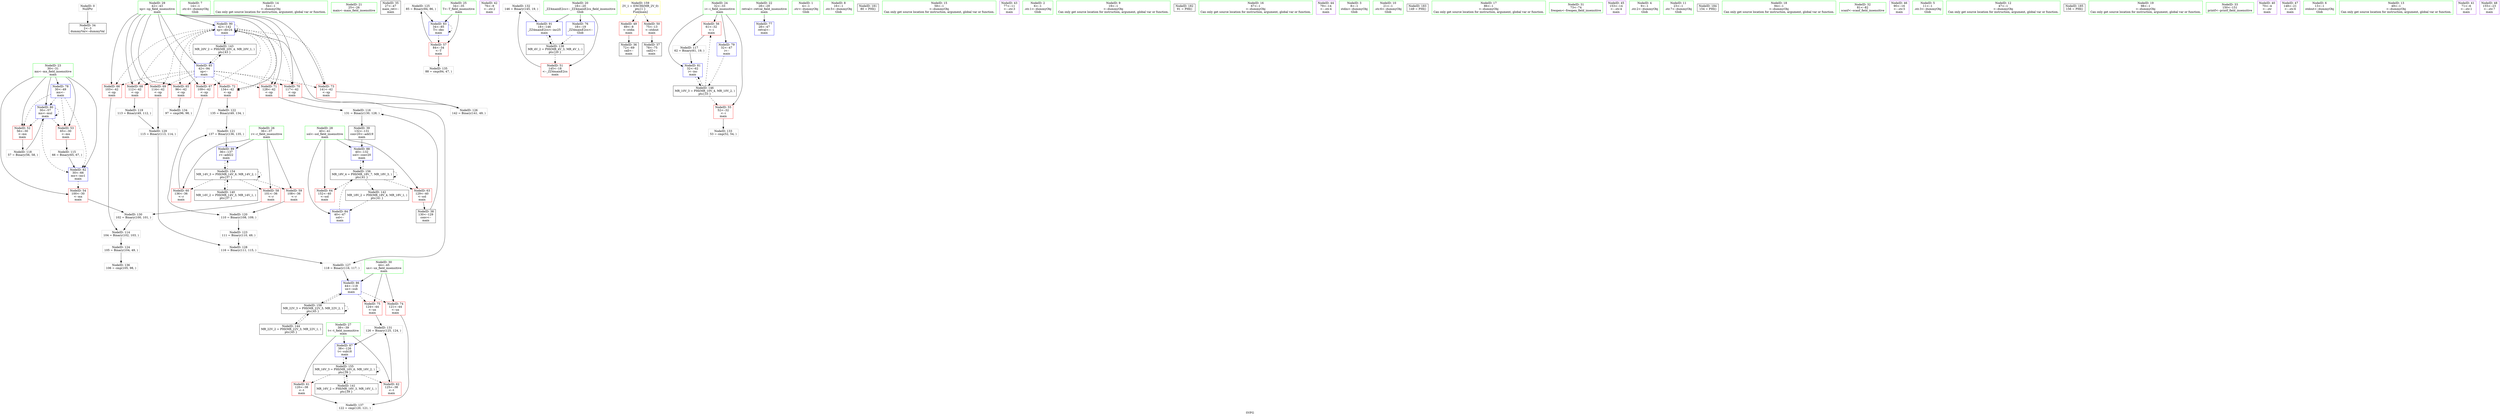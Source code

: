 digraph "SVFG" {
	label="SVFG";

	Node0x555a68d15d70 [shape=record,color=grey,label="{NodeID: 0\nNullPtr}"];
	Node0x555a68d15d70 -> Node0x555a68d2eee0[style=solid];
	Node0x555a68d32ce0 [shape=record,color=blue,label="{NodeID: 90\n42\<--142\nxp\<--div24\nmain\n}"];
	Node0x555a68d32ce0 -> Node0x555a68d31860[style=dashed];
	Node0x555a68d32ce0 -> Node0x555a68d31930[style=dashed];
	Node0x555a68d32ce0 -> Node0x555a68d31a00[style=dashed];
	Node0x555a68d32ce0 -> Node0x555a68d31ad0[style=dashed];
	Node0x555a68d32ce0 -> Node0x555a68d31ba0[style=dashed];
	Node0x555a68d32ce0 -> Node0x555a68d31c70[style=dashed];
	Node0x555a68d32ce0 -> Node0x555a68d31d40[style=dashed];
	Node0x555a68d32ce0 -> Node0x555a68d31e10[style=dashed];
	Node0x555a68d32ce0 -> Node0x555a68d31ee0[style=dashed];
	Node0x555a68d32ce0 -> Node0x555a68d32ce0[style=dashed];
	Node0x555a68d32ce0 -> Node0x555a68d3cf00[style=dashed];
	Node0x555a68d16110 [shape=record,color=green,label="{NodeID: 7\n14\<--1\n.str.4\<--dummyObj\nGlob }"];
	Node0x555a68d2d650 [shape=record,color=green,label="{NodeID: 14\n54\<--1\n\<--dummyObj\nCan only get source location for instruction, argument, global var or function.}"];
	Node0x555a68d2e390 [shape=record,color=green,label="{NodeID: 21\n25\<--26\nmain\<--main_field_insensitive\n}"];
	Node0x555a68d2e970 [shape=record,color=green,label="{NodeID: 28\n40\<--41\nsol\<--sol_field_insensitive\nmain\n}"];
	Node0x555a68d2e970 -> Node0x555a68d316c0[style=solid];
	Node0x555a68d2e970 -> Node0x555a68d31790[style=solid];
	Node0x555a68d2e970 -> Node0x555a68d32800[style=solid];
	Node0x555a68d2e970 -> Node0x555a68d32b40[style=solid];
	Node0x555a68d34d10 [shape=record,color=grey,label="{NodeID: 118\n57 = Binary(56, 58, )\n}"];
	Node0x555a68d34d10 -> Node0x555a68d324c0[style=solid];
	Node0x555a68d2efe0 [shape=record,color=black,label="{NodeID: 35\n27\<--47\nmain_ret\<--\nmain\n}"];
	Node0x555a68d35790 [shape=record,color=grey,label="{NodeID: 125\n85 = Binary(84, 86, )\n}"];
	Node0x555a68d35790 -> Node0x555a68d32730[style=solid];
	Node0x555a68d2f590 [shape=record,color=purple,label="{NodeID: 42\n76\<--9\n\<--.str.2\nmain\n}"];
	Node0x555a68d30740 [shape=record,color=grey,label="{NodeID: 132\n146 = Binary(145, 19, )\n}"];
	Node0x555a68d30740 -> Node0x555a68d32db0[style=solid];
	Node0x555a68d30b60 [shape=record,color=red,label="{NodeID: 49\n69\<--8\n\<--stdin\nmain\n}"];
	Node0x555a68d30b60 -> Node0x555a68d2f0b0[style=solid];
	Node0x555a68d31110 [shape=record,color=red,label="{NodeID: 56\n61\<--32\n\<--i\nmain\n}"];
	Node0x555a68d31110 -> Node0x555a68d34b90[style=solid];
	Node0x555a68d3de00 [shape=record,color=black,label="{NodeID: 146\nMR_10V_3 = PHI(MR_10V_4, MR_10V_2, )\npts\{33 \}\n}"];
	Node0x555a68d3de00 -> Node0x555a68d31040[style=dashed];
	Node0x555a68d3de00 -> Node0x555a68d31110[style=dashed];
	Node0x555a68d3de00 -> Node0x555a68d32590[style=dashed];
	Node0x555a68d316c0 [shape=record,color=red,label="{NodeID: 63\n129\<--40\n\<--sol\nmain\n}"];
	Node0x555a68d316c0 -> Node0x555a68d2f250[style=solid];
	Node0x555a68d31c70 [shape=record,color=red,label="{NodeID: 70\n117\<--42\n\<--xp\nmain\n}"];
	Node0x555a68d31c70 -> Node0x555a68d35a90[style=solid];
	Node0x555a68d32250 [shape=record,color=blue,label="{NodeID: 77\n28\<--47\nretval\<--\nmain\n}"];
	Node0x555a68d32800 [shape=record,color=blue,label="{NodeID: 84\n40\<--47\nsol\<--\nmain\n}"];
	Node0x555a68d32800 -> Node0x555a68d41000[style=dashed];
	Node0x555a68d14e00 [shape=record,color=green,label="{NodeID: 1\n4\<--1\n.str\<--dummyObj\nGlob }"];
	Node0x555a68d32db0 [shape=record,color=blue,label="{NodeID: 91\n18\<--146\n_ZZ4mainE2cs\<--inc25\nmain\n}"];
	Node0x555a68d32db0 -> Node0x555a68d3b600[style=dashed];
	Node0x555a68d161a0 [shape=record,color=green,label="{NodeID: 8\n16\<--1\n.str.5\<--dummyObj\nGlob }"];
	Node0x555a68b8f870 [shape=record,color=black,label="{NodeID: 181\n80 = PHI()\n}"];
	Node0x555a68d2d720 [shape=record,color=green,label="{NodeID: 15\n58\<--1\n\<--dummyObj\nCan only get source location for instruction, argument, global var or function.}"];
	Node0x555a68d2e490 [shape=record,color=green,label="{NodeID: 22\n28\<--29\nretval\<--retval_field_insensitive\nmain\n}"];
	Node0x555a68d2e490 -> Node0x555a68d32250[style=solid];
	Node0x555a68d2ea40 [shape=record,color=green,label="{NodeID: 29\n42\<--43\nxp\<--xp_field_insensitive\nmain\n}"];
	Node0x555a68d2ea40 -> Node0x555a68d31860[style=solid];
	Node0x555a68d2ea40 -> Node0x555a68d31930[style=solid];
	Node0x555a68d2ea40 -> Node0x555a68d31a00[style=solid];
	Node0x555a68d2ea40 -> Node0x555a68d31ad0[style=solid];
	Node0x555a68d2ea40 -> Node0x555a68d31ba0[style=solid];
	Node0x555a68d2ea40 -> Node0x555a68d31c70[style=solid];
	Node0x555a68d2ea40 -> Node0x555a68d31d40[style=solid];
	Node0x555a68d2ea40 -> Node0x555a68d31e10[style=solid];
	Node0x555a68d2ea40 -> Node0x555a68d31ee0[style=solid];
	Node0x555a68d2ea40 -> Node0x555a68d328d0[style=solid];
	Node0x555a68d2ea40 -> Node0x555a68d32ce0[style=solid];
	Node0x555a68d34e90 [shape=record,color=grey,label="{NodeID: 119\n113 = Binary(49, 112, )\n}"];
	Node0x555a68d34e90 -> Node0x555a68d302c0[style=solid];
	Node0x555a68d2f0b0 [shape=record,color=black,label="{NodeID: 36\n72\<--69\ncall\<--\nmain\n}"];
	Node0x555a68d35910 [shape=record,color=grey,label="{NodeID: 126\n142 = Binary(141, 49, )\n}"];
	Node0x555a68d35910 -> Node0x555a68d32ce0[style=solid];
	Node0x555a68d2f660 [shape=record,color=purple,label="{NodeID: 43\n77\<--11\n\<--.str.3\nmain\n}"];
	Node0x555a68d308c0 [shape=record,color=grey,label="{NodeID: 133\n53 = cmp(52, 54, )\n}"];
	Node0x555a68d30c30 [shape=record,color=red,label="{NodeID: 50\n75\<--13\n\<--stdout\nmain\n}"];
	Node0x555a68d30c30 -> Node0x555a68d2f180[style=solid];
	Node0x555a68d3c000 [shape=record,color=black,label="{NodeID: 140\nMR_14V_2 = PHI(MR_14V_3, MR_14V_1, )\npts\{37 \}\n}"];
	Node0x555a68d3c000 -> Node0x555a68d40600[style=dashed];
	Node0x555a68d311e0 [shape=record,color=red,label="{NodeID: 57\n84\<--34\n\<--T\nmain\n}"];
	Node0x555a68d311e0 -> Node0x555a68d35790[style=solid];
	Node0x555a68d311e0 -> Node0x555a68d36ea0[style=solid];
	Node0x555a68d31790 [shape=record,color=red,label="{NodeID: 64\n152\<--40\n\<--sol\nmain\n}"];
	Node0x555a68d40600 [shape=record,color=black,label="{NodeID: 154\nMR_14V_3 = PHI(MR_14V_6, MR_14V_2, )\npts\{37 \}\n}"];
	Node0x555a68d40600 -> Node0x555a68d312b0[style=dashed];
	Node0x555a68d40600 -> Node0x555a68d31380[style=dashed];
	Node0x555a68d40600 -> Node0x555a68d31450[style=dashed];
	Node0x555a68d40600 -> Node0x555a68d32c10[style=dashed];
	Node0x555a68d40600 -> Node0x555a68d3c000[style=dashed];
	Node0x555a68d40600 -> Node0x555a68d40600[style=dashed];
	Node0x555a68d31d40 [shape=record,color=red,label="{NodeID: 71\n128\<--42\n\<--xp\nmain\n}"];
	Node0x555a68d31d40 -> Node0x555a68d34a10[style=solid];
	Node0x555a68d32320 [shape=record,color=blue,label="{NodeID: 78\n30\<--49\nmx\<--\nmain\n}"];
	Node0x555a68d32320 -> Node0x555a68d30dd0[style=dashed];
	Node0x555a68d32320 -> Node0x555a68d30ea0[style=dashed];
	Node0x555a68d32320 -> Node0x555a68d324c0[style=dashed];
	Node0x555a68d32320 -> Node0x555a68d32660[style=dashed];
	Node0x555a68d328d0 [shape=record,color=blue,label="{NodeID: 85\n42\<--94\nxp\<--\nmain\n}"];
	Node0x555a68d328d0 -> Node0x555a68d31860[style=dashed];
	Node0x555a68d328d0 -> Node0x555a68d31930[style=dashed];
	Node0x555a68d328d0 -> Node0x555a68d31a00[style=dashed];
	Node0x555a68d328d0 -> Node0x555a68d31ad0[style=dashed];
	Node0x555a68d328d0 -> Node0x555a68d31ba0[style=dashed];
	Node0x555a68d328d0 -> Node0x555a68d31c70[style=dashed];
	Node0x555a68d328d0 -> Node0x555a68d31d40[style=dashed];
	Node0x555a68d328d0 -> Node0x555a68d31e10[style=dashed];
	Node0x555a68d328d0 -> Node0x555a68d31ee0[style=dashed];
	Node0x555a68d328d0 -> Node0x555a68d32ce0[style=dashed];
	Node0x555a68d328d0 -> Node0x555a68d3cf00[style=dashed];
	Node0x555a68d2d310 [shape=record,color=green,label="{NodeID: 2\n6\<--1\n.str.1\<--dummyObj\nGlob }"];
	Node0x555a68d15e00 [shape=record,color=green,label="{NodeID: 9\n19\<--1\n\<--dummyObj\nCan only get source location for instruction, argument, global var or function.}"];
	Node0x555a68d4b7a0 [shape=record,color=black,label="{NodeID: 182\n91 = PHI()\n}"];
	Node0x555a68d2d7f0 [shape=record,color=green,label="{NodeID: 16\n67\<--1\n\<--dummyObj\nCan only get source location for instruction, argument, global var or function.}"];
	Node0x555a68d2e560 [shape=record,color=green,label="{NodeID: 23\n30\<--31\nmx\<--mx_field_insensitive\nmain\n}"];
	Node0x555a68d2e560 -> Node0x555a68d30dd0[style=solid];
	Node0x555a68d2e560 -> Node0x555a68d30ea0[style=solid];
	Node0x555a68d2e560 -> Node0x555a68d30f70[style=solid];
	Node0x555a68d2e560 -> Node0x555a68d32320[style=solid];
	Node0x555a68d2e560 -> Node0x555a68d324c0[style=solid];
	Node0x555a68d2e560 -> Node0x555a68d32660[style=solid];
	Node0x555a68d2eb10 [shape=record,color=green,label="{NodeID: 30\n44\<--45\nux\<--ux_field_insensitive\nmain\n}"];
	Node0x555a68d2eb10 -> Node0x555a68d31fb0[style=solid];
	Node0x555a68d2eb10 -> Node0x555a68d32080[style=solid];
	Node0x555a68d2eb10 -> Node0x555a68d329a0[style=solid];
	Node0x555a68d35010 [shape=record,color=grey,label="{NodeID: 120\n110 = Binary(108, 109, )\n}"];
	Node0x555a68d35010 -> Node0x555a68d35490[style=solid];
	Node0x555a68d2f180 [shape=record,color=black,label="{NodeID: 37\n78\<--75\ncall2\<--\nmain\n}"];
	Node0x555a68d35a90 [shape=record,color=grey,label="{NodeID: 127\n118 = Binary(116, 117, )\n}"];
	Node0x555a68d35a90 -> Node0x555a68d329a0[style=solid];
	Node0x555a68d2f730 [shape=record,color=purple,label="{NodeID: 44\n79\<--14\n\<--.str.4\nmain\n}"];
	Node0x555a68d36d60 [shape=record,color=grey,label="{NodeID: 134\n97 = cmp(96, 98, )\n}"];
	Node0x555a68d30d00 [shape=record,color=red,label="{NodeID: 51\n145\<--18\n\<--_ZZ4mainE2cs\nmain\n}"];
	Node0x555a68d30d00 -> Node0x555a68d30740[style=solid];
	Node0x555a68d3c500 [shape=record,color=black,label="{NodeID: 141\nMR_16V_2 = PHI(MR_16V_3, MR_16V_1, )\npts\{39 \}\n}"];
	Node0x555a68d3c500 -> Node0x555a68d40b00[style=dashed];
	Node0x555a68d312b0 [shape=record,color=red,label="{NodeID: 58\n101\<--36\n\<--r\nmain\n}"];
	Node0x555a68d312b0 -> Node0x555a68d30440[style=solid];
	Node0x555a68d31860 [shape=record,color=red,label="{NodeID: 65\n96\<--42\n\<--xp\nmain\n}"];
	Node0x555a68d31860 -> Node0x555a68d36d60[style=solid];
	Node0x555a68d40b00 [shape=record,color=black,label="{NodeID: 155\nMR_16V_3 = PHI(MR_16V_6, MR_16V_2, )\npts\{39 \}\n}"];
	Node0x555a68d40b00 -> Node0x555a68d31520[style=dashed];
	Node0x555a68d40b00 -> Node0x555a68d315f0[style=dashed];
	Node0x555a68d40b00 -> Node0x555a68d32a70[style=dashed];
	Node0x555a68d40b00 -> Node0x555a68d3c500[style=dashed];
	Node0x555a68d40b00 -> Node0x555a68d40b00[style=dashed];
	Node0x555a68d31e10 [shape=record,color=red,label="{NodeID: 72\n134\<--42\n\<--xp\nmain\n}"];
	Node0x555a68d31e10 -> Node0x555a68d35310[style=solid];
	Node0x555a68d323f0 [shape=record,color=blue,label="{NodeID: 79\n32\<--47\ni\<--\nmain\n}"];
	Node0x555a68d323f0 -> Node0x555a68d3de00[style=dashed];
	Node0x555a68d329a0 [shape=record,color=blue,label="{NodeID: 86\n44\<--118\nux\<--sub\nmain\n}"];
	Node0x555a68d329a0 -> Node0x555a68d31fb0[style=dashed];
	Node0x555a68d329a0 -> Node0x555a68d32080[style=dashed];
	Node0x555a68d329a0 -> Node0x555a68d41a00[style=dashed];
	Node0x555a68d2d3a0 [shape=record,color=green,label="{NodeID: 3\n8\<--1\nstdin\<--dummyObj\nGlob }"];
	Node0x555a68d15e90 [shape=record,color=green,label="{NodeID: 10\n21\<--1\n.str.6\<--dummyObj\nGlob }"];
	Node0x555a68d4b8a0 [shape=record,color=black,label="{NodeID: 183\n149 = PHI()\n}"];
	Node0x555a68d2e040 [shape=record,color=green,label="{NodeID: 17\n86\<--1\n\<--dummyObj\nCan only get source location for instruction, argument, global var or function.}"];
	Node0x555a68d2e630 [shape=record,color=green,label="{NodeID: 24\n32\<--33\ni\<--i_field_insensitive\nmain\n}"];
	Node0x555a68d2e630 -> Node0x555a68d31040[style=solid];
	Node0x555a68d2e630 -> Node0x555a68d31110[style=solid];
	Node0x555a68d2e630 -> Node0x555a68d323f0[style=solid];
	Node0x555a68d2e630 -> Node0x555a68d32590[style=solid];
	Node0x555a68d34710 [shape=record,color=grey,label="{NodeID: 114\n104 = Binary(102, 103, )\n}"];
	Node0x555a68d34710 -> Node0x555a68d35610[style=solid];
	Node0x555a68d2ebe0 [shape=record,color=green,label="{NodeID: 31\n73\<--74\nfreopen\<--freopen_field_insensitive\n}"];
	Node0x555a68d35190 [shape=record,color=grey,label="{NodeID: 121\n137 = Binary(136, 135, )\n}"];
	Node0x555a68d35190 -> Node0x555a68d32c10[style=solid];
	Node0x555a68d2f250 [shape=record,color=black,label="{NodeID: 38\n130\<--129\nconv\<--\nmain\n}"];
	Node0x555a68d2f250 -> Node0x555a68d34a10[style=solid];
	Node0x555a68d35c10 [shape=record,color=grey,label="{NodeID: 128\n116 = Binary(111, 115, )\n}"];
	Node0x555a68d35c10 -> Node0x555a68d35a90[style=solid];
	Node0x555a68d2f800 [shape=record,color=purple,label="{NodeID: 45\n153\<--14\n\<--.str.4\nmain\n}"];
	Node0x555a68d36ea0 [shape=record,color=grey,label="{NodeID: 135\n88 = cmp(84, 47, )\n}"];
	Node0x555a68d30dd0 [shape=record,color=red,label="{NodeID: 52\n56\<--30\n\<--mx\nmain\n}"];
	Node0x555a68d30dd0 -> Node0x555a68d34d10[style=solid];
	Node0x555a68d3ca00 [shape=record,color=black,label="{NodeID: 142\nMR_18V_2 = PHI(MR_18V_4, MR_18V_1, )\npts\{41 \}\n}"];
	Node0x555a68d3ca00 -> Node0x555a68d32800[style=dashed];
	Node0x555a68d31380 [shape=record,color=red,label="{NodeID: 59\n108\<--36\n\<--r\nmain\n}"];
	Node0x555a68d31380 -> Node0x555a68d35010[style=solid];
	Node0x555a68d31930 [shape=record,color=red,label="{NodeID: 66\n103\<--42\n\<--xp\nmain\n}"];
	Node0x555a68d31930 -> Node0x555a68d34710[style=solid];
	Node0x555a68d41000 [shape=record,color=black,label="{NodeID: 156\nMR_18V_4 = PHI(MR_18V_7, MR_18V_3, )\npts\{41 \}\n}"];
	Node0x555a68d41000 -> Node0x555a68d316c0[style=dashed];
	Node0x555a68d41000 -> Node0x555a68d31790[style=dashed];
	Node0x555a68d41000 -> Node0x555a68d32b40[style=dashed];
	Node0x555a68d41000 -> Node0x555a68d3ca00[style=dashed];
	Node0x555a68d41000 -> Node0x555a68d41000[style=dashed];
	Node0x555a68d31ee0 [shape=record,color=red,label="{NodeID: 73\n141\<--42\n\<--xp\nmain\n}"];
	Node0x555a68d31ee0 -> Node0x555a68d35910[style=solid];
	Node0x555a68d324c0 [shape=record,color=blue,label="{NodeID: 80\n30\<--57\nmx\<--mul\nmain\n}"];
	Node0x555a68d324c0 -> Node0x555a68d30dd0[style=dashed];
	Node0x555a68d324c0 -> Node0x555a68d30ea0[style=dashed];
	Node0x555a68d324c0 -> Node0x555a68d324c0[style=dashed];
	Node0x555a68d324c0 -> Node0x555a68d32660[style=dashed];
	Node0x555a68d32a70 [shape=record,color=blue,label="{NodeID: 87\n38\<--126\nt\<--sub18\nmain\n}"];
	Node0x555a68d32a70 -> Node0x555a68d40b00[style=dashed];
	Node0x555a68d14ae0 [shape=record,color=green,label="{NodeID: 4\n9\<--1\n.str.2\<--dummyObj\nGlob }"];
	Node0x555a68d15f60 [shape=record,color=green,label="{NodeID: 11\n23\<--1\n.str.7\<--dummyObj\nGlob }"];
	Node0x555a68d4b9a0 [shape=record,color=black,label="{NodeID: 184\n154 = PHI()\n}"];
	Node0x555a68d2e0d0 [shape=record,color=green,label="{NodeID: 18\n94\<--1\n\<--dummyObj\nCan only get source location for instruction, argument, global var or function.}"];
	Node0x555a68d2e700 [shape=record,color=green,label="{NodeID: 25\n34\<--35\nT\<--T_field_insensitive\nmain\n}"];
	Node0x555a68d2e700 -> Node0x555a68d311e0[style=solid];
	Node0x555a68d2e700 -> Node0x555a68d32730[style=solid];
	Node0x555a68d34890 [shape=record,color=grey,label="{NodeID: 115\n66 = Binary(65, 67, )\n}"];
	Node0x555a68d34890 -> Node0x555a68d32660[style=solid];
	Node0x555a68d2ece0 [shape=record,color=green,label="{NodeID: 32\n81\<--82\nscanf\<--scanf_field_insensitive\n}"];
	Node0x555a68d35310 [shape=record,color=grey,label="{NodeID: 122\n135 = Binary(49, 134, )\n}"];
	Node0x555a68d35310 -> Node0x555a68d35190[style=solid];
	Node0x555a68d2f320 [shape=record,color=black,label="{NodeID: 39\n132\<--131\nconv20\<--add19\nmain\n}"];
	Node0x555a68d2f320 -> Node0x555a68d32b40[style=solid];
	Node0x555a68d302c0 [shape=record,color=grey,label="{NodeID: 129\n115 = Binary(113, 114, )\n}"];
	Node0x555a68d302c0 -> Node0x555a68d35c10[style=solid];
	Node0x555a68d2f8d0 [shape=record,color=purple,label="{NodeID: 46\n90\<--16\n\<--.str.5\nmain\n}"];
	Node0x555a68d37020 [shape=record,color=grey,label="{NodeID: 136\n106 = cmp(105, 98, )\n}"];
	Node0x555a68d30ea0 [shape=record,color=red,label="{NodeID: 53\n65\<--30\n\<--mx\nmain\n}"];
	Node0x555a68d30ea0 -> Node0x555a68d34890[style=solid];
	Node0x555a68d3cf00 [shape=record,color=black,label="{NodeID: 143\nMR_20V_2 = PHI(MR_20V_4, MR_20V_1, )\npts\{43 \}\n}"];
	Node0x555a68d3cf00 -> Node0x555a68d328d0[style=dashed];
	Node0x555a68d31450 [shape=record,color=red,label="{NodeID: 60\n136\<--36\n\<--r\nmain\n}"];
	Node0x555a68d31450 -> Node0x555a68d35190[style=solid];
	Node0x555a68d31a00 [shape=record,color=red,label="{NodeID: 67\n109\<--42\n\<--xp\nmain\n}"];
	Node0x555a68d31a00 -> Node0x555a68d35010[style=solid];
	Node0x555a68d31fb0 [shape=record,color=red,label="{NodeID: 74\n121\<--44\n\<--ux\nmain\n}"];
	Node0x555a68d31fb0 -> Node0x555a68d371a0[style=solid];
	Node0x555a68d32590 [shape=record,color=blue,label="{NodeID: 81\n32\<--62\ni\<--inc\nmain\n}"];
	Node0x555a68d32590 -> Node0x555a68d3de00[style=dashed];
	Node0x555a68d32b40 [shape=record,color=blue,label="{NodeID: 88\n40\<--132\nsol\<--conv20\nmain\n}"];
	Node0x555a68d32b40 -> Node0x555a68d41000[style=dashed];
	Node0x555a68d14b70 [shape=record,color=green,label="{NodeID: 5\n11\<--1\n.str.3\<--dummyObj\nGlob }"];
	Node0x555a68d151f0 [shape=record,color=green,label="{NodeID: 12\n47\<--1\n\<--dummyObj\nCan only get source location for instruction, argument, global var or function.}"];
	Node0x555a68d4baa0 [shape=record,color=black,label="{NodeID: 185\n156 = PHI()\n}"];
	Node0x555a68d2e190 [shape=record,color=green,label="{NodeID: 19\n98\<--1\n\<--dummyObj\nCan only get source location for instruction, argument, global var or function.}"];
	Node0x555a68d2e7d0 [shape=record,color=green,label="{NodeID: 26\n36\<--37\nr\<--r_field_insensitive\nmain\n}"];
	Node0x555a68d2e7d0 -> Node0x555a68d312b0[style=solid];
	Node0x555a68d2e7d0 -> Node0x555a68d31380[style=solid];
	Node0x555a68d2e7d0 -> Node0x555a68d31450[style=solid];
	Node0x555a68d2e7d0 -> Node0x555a68d32c10[style=solid];
	Node0x555a68d34a10 [shape=record,color=grey,label="{NodeID: 116\n131 = Binary(130, 128, )\n}"];
	Node0x555a68d34a10 -> Node0x555a68d2f320[style=solid];
	Node0x555a68d2ede0 [shape=record,color=green,label="{NodeID: 33\n150\<--151\nprintf\<--printf_field_insensitive\n}"];
	Node0x555a68d35490 [shape=record,color=grey,label="{NodeID: 123\n111 = Binary(110, 49, )\n}"];
	Node0x555a68d35490 -> Node0x555a68d35c10[style=solid];
	Node0x555a68d2f3f0 [shape=record,color=purple,label="{NodeID: 40\n70\<--4\n\<--.str\nmain\n}"];
	Node0x555a68d30440 [shape=record,color=grey,label="{NodeID: 130\n102 = Binary(100, 101, )\n}"];
	Node0x555a68d30440 -> Node0x555a68d34710[style=solid];
	Node0x555a68d2f9a0 [shape=record,color=purple,label="{NodeID: 47\n148\<--21\n\<--.str.6\nmain\n}"];
	Node0x555a68d371a0 [shape=record,color=grey,label="{NodeID: 137\n122 = cmp(120, 121, )\n}"];
	Node0x555a68d30f70 [shape=record,color=red,label="{NodeID: 54\n100\<--30\n\<--mx\nmain\n}"];
	Node0x555a68d30f70 -> Node0x555a68d30440[style=solid];
	Node0x555a68d3d400 [shape=record,color=black,label="{NodeID: 144\nMR_22V_2 = PHI(MR_22V_3, MR_22V_1, )\npts\{45 \}\n}"];
	Node0x555a68d3d400 -> Node0x555a68d41a00[style=dashed];
	Node0x555a68d31520 [shape=record,color=red,label="{NodeID: 61\n120\<--38\n\<--t\nmain\n}"];
	Node0x555a68d31520 -> Node0x555a68d371a0[style=solid];
	Node0x555a68d31ad0 [shape=record,color=red,label="{NodeID: 68\n112\<--42\n\<--xp\nmain\n}"];
	Node0x555a68d31ad0 -> Node0x555a68d34e90[style=solid];
	Node0x555a68d41a00 [shape=record,color=black,label="{NodeID: 158\nMR_22V_3 = PHI(MR_22V_5, MR_22V_2, )\npts\{45 \}\n}"];
	Node0x555a68d41a00 -> Node0x555a68d329a0[style=dashed];
	Node0x555a68d41a00 -> Node0x555a68d3d400[style=dashed];
	Node0x555a68d41a00 -> Node0x555a68d41a00[style=dashed];
	Node0x555a68d32080 [shape=record,color=red,label="{NodeID: 75\n124\<--44\n\<--ux\nmain\n}"];
	Node0x555a68d32080 -> Node0x555a68d305c0[style=solid];
	Node0x555a68d32660 [shape=record,color=blue,label="{NodeID: 82\n30\<--66\nmx\<--inc1\nmain\n}"];
	Node0x555a68d32660 -> Node0x555a68d30f70[style=dashed];
	Node0x555a68d32c10 [shape=record,color=blue,label="{NodeID: 89\n36\<--137\nr\<--add22\nmain\n}"];
	Node0x555a68d32c10 -> Node0x555a68d40600[style=dashed];
	Node0x555a68d16080 [shape=record,color=green,label="{NodeID: 6\n13\<--1\nstdout\<--dummyObj\nGlob }"];
	Node0x555a68d152c0 [shape=record,color=green,label="{NodeID: 13\n49\<--1\n\<--dummyObj\nCan only get source location for instruction, argument, global var or function.}"];
	Node0x555a68d2e290 [shape=record,color=green,label="{NodeID: 20\n18\<--20\n_ZZ4mainE2cs\<--_ZZ4mainE2cs_field_insensitive\nGlob }"];
	Node0x555a68d2e290 -> Node0x555a68d30d00[style=solid];
	Node0x555a68d2e290 -> Node0x555a68d32150[style=solid];
	Node0x555a68d2e290 -> Node0x555a68d32db0[style=solid];
	Node0x555a68d2e8a0 [shape=record,color=green,label="{NodeID: 27\n38\<--39\nt\<--t_field_insensitive\nmain\n}"];
	Node0x555a68d2e8a0 -> Node0x555a68d31520[style=solid];
	Node0x555a68d2e8a0 -> Node0x555a68d315f0[style=solid];
	Node0x555a68d2e8a0 -> Node0x555a68d32a70[style=solid];
	Node0x555a68d34b90 [shape=record,color=grey,label="{NodeID: 117\n62 = Binary(61, 19, )\n}"];
	Node0x555a68d34b90 -> Node0x555a68d32590[style=solid];
	Node0x555a68d2eee0 [shape=record,color=black,label="{NodeID: 34\n2\<--3\ndummyVal\<--dummyVal\n}"];
	Node0x555a68d35610 [shape=record,color=grey,label="{NodeID: 124\n105 = Binary(104, 49, )\n}"];
	Node0x555a68d35610 -> Node0x555a68d37020[style=solid];
	Node0x555a68d2f4c0 [shape=record,color=purple,label="{NodeID: 41\n71\<--6\n\<--.str.1\nmain\n}"];
	Node0x555a68d305c0 [shape=record,color=grey,label="{NodeID: 131\n126 = Binary(125, 124, )\n}"];
	Node0x555a68d305c0 -> Node0x555a68d32a70[style=solid];
	Node0x555a68d30a90 [shape=record,color=purple,label="{NodeID: 48\n155\<--23\n\<--.str.7\nmain\n}"];
	Node0x555a68d3b600 [shape=record,color=black,label="{NodeID: 138\nMR_4V_2 = PHI(MR_4V_3, MR_4V_1, )\npts\{20 \}\n}"];
	Node0x555a68d3b600 -> Node0x555a68d30d00[style=dashed];
	Node0x555a68d3b600 -> Node0x555a68d32db0[style=dashed];
	Node0x555a68d31040 [shape=record,color=red,label="{NodeID: 55\n52\<--32\n\<--i\nmain\n}"];
	Node0x555a68d31040 -> Node0x555a68d308c0[style=solid];
	Node0x555a68d315f0 [shape=record,color=red,label="{NodeID: 62\n125\<--38\n\<--t\nmain\n}"];
	Node0x555a68d315f0 -> Node0x555a68d305c0[style=solid];
	Node0x555a68d31ba0 [shape=record,color=red,label="{NodeID: 69\n114\<--42\n\<--xp\nmain\n}"];
	Node0x555a68d31ba0 -> Node0x555a68d302c0[style=solid];
	Node0x555a68d41f00 [shape=record,color=yellow,style=double,label="{NodeID: 159\n2V_1 = ENCHI(MR_2V_0)\npts\{1 \}\nFun[main]}"];
	Node0x555a68d41f00 -> Node0x555a68d30b60[style=dashed];
	Node0x555a68d41f00 -> Node0x555a68d30c30[style=dashed];
	Node0x555a68d32150 [shape=record,color=blue,label="{NodeID: 76\n18\<--19\n_ZZ4mainE2cs\<--\nGlob }"];
	Node0x555a68d32150 -> Node0x555a68d3b600[style=dashed];
	Node0x555a68d32730 [shape=record,color=blue,label="{NodeID: 83\n34\<--85\nT\<--dec\nmain\n}"];
	Node0x555a68d32730 -> Node0x555a68d311e0[style=dashed];
	Node0x555a68d32730 -> Node0x555a68d32730[style=dashed];
}

